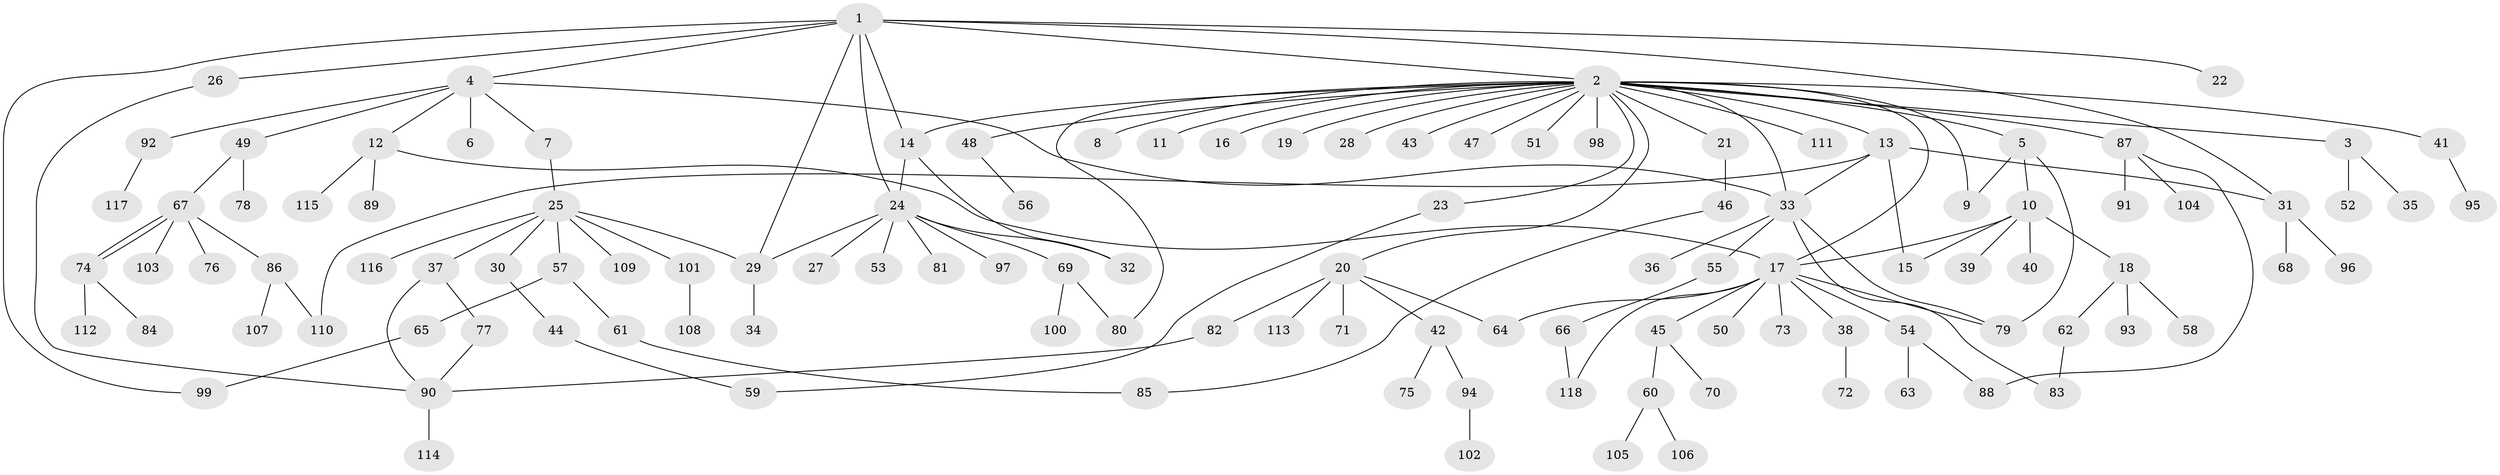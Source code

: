 // Generated by graph-tools (version 1.1) at 2025/49/03/09/25 03:49:53]
// undirected, 118 vertices, 144 edges
graph export_dot {
graph [start="1"]
  node [color=gray90,style=filled];
  1;
  2;
  3;
  4;
  5;
  6;
  7;
  8;
  9;
  10;
  11;
  12;
  13;
  14;
  15;
  16;
  17;
  18;
  19;
  20;
  21;
  22;
  23;
  24;
  25;
  26;
  27;
  28;
  29;
  30;
  31;
  32;
  33;
  34;
  35;
  36;
  37;
  38;
  39;
  40;
  41;
  42;
  43;
  44;
  45;
  46;
  47;
  48;
  49;
  50;
  51;
  52;
  53;
  54;
  55;
  56;
  57;
  58;
  59;
  60;
  61;
  62;
  63;
  64;
  65;
  66;
  67;
  68;
  69;
  70;
  71;
  72;
  73;
  74;
  75;
  76;
  77;
  78;
  79;
  80;
  81;
  82;
  83;
  84;
  85;
  86;
  87;
  88;
  89;
  90;
  91;
  92;
  93;
  94;
  95;
  96;
  97;
  98;
  99;
  100;
  101;
  102;
  103;
  104;
  105;
  106;
  107;
  108;
  109;
  110;
  111;
  112;
  113;
  114;
  115;
  116;
  117;
  118;
  1 -- 2;
  1 -- 4;
  1 -- 14;
  1 -- 22;
  1 -- 24;
  1 -- 26;
  1 -- 29;
  1 -- 31;
  1 -- 99;
  2 -- 3;
  2 -- 5;
  2 -- 8;
  2 -- 9;
  2 -- 11;
  2 -- 13;
  2 -- 14;
  2 -- 16;
  2 -- 17;
  2 -- 19;
  2 -- 20;
  2 -- 21;
  2 -- 23;
  2 -- 28;
  2 -- 33;
  2 -- 41;
  2 -- 43;
  2 -- 47;
  2 -- 48;
  2 -- 51;
  2 -- 80;
  2 -- 87;
  2 -- 98;
  2 -- 111;
  3 -- 35;
  3 -- 52;
  4 -- 6;
  4 -- 7;
  4 -- 12;
  4 -- 33;
  4 -- 49;
  4 -- 92;
  5 -- 9;
  5 -- 10;
  5 -- 79;
  7 -- 25;
  10 -- 15;
  10 -- 17;
  10 -- 18;
  10 -- 39;
  10 -- 40;
  12 -- 17;
  12 -- 89;
  12 -- 115;
  13 -- 15;
  13 -- 31;
  13 -- 33;
  13 -- 110;
  14 -- 24;
  14 -- 32;
  17 -- 38;
  17 -- 45;
  17 -- 50;
  17 -- 54;
  17 -- 64;
  17 -- 73;
  17 -- 79;
  17 -- 118;
  18 -- 58;
  18 -- 62;
  18 -- 93;
  20 -- 42;
  20 -- 64;
  20 -- 71;
  20 -- 82;
  20 -- 113;
  21 -- 46;
  23 -- 59;
  24 -- 27;
  24 -- 29;
  24 -- 32;
  24 -- 53;
  24 -- 69;
  24 -- 81;
  24 -- 97;
  25 -- 29;
  25 -- 30;
  25 -- 37;
  25 -- 57;
  25 -- 101;
  25 -- 109;
  25 -- 116;
  26 -- 90;
  29 -- 34;
  30 -- 44;
  31 -- 68;
  31 -- 96;
  33 -- 36;
  33 -- 55;
  33 -- 79;
  33 -- 83;
  37 -- 77;
  37 -- 90;
  38 -- 72;
  41 -- 95;
  42 -- 75;
  42 -- 94;
  44 -- 59;
  45 -- 60;
  45 -- 70;
  46 -- 85;
  48 -- 56;
  49 -- 67;
  49 -- 78;
  54 -- 63;
  54 -- 88;
  55 -- 66;
  57 -- 61;
  57 -- 65;
  60 -- 105;
  60 -- 106;
  61 -- 85;
  62 -- 83;
  65 -- 99;
  66 -- 118;
  67 -- 74;
  67 -- 74;
  67 -- 76;
  67 -- 86;
  67 -- 103;
  69 -- 80;
  69 -- 100;
  74 -- 84;
  74 -- 112;
  77 -- 90;
  82 -- 90;
  86 -- 107;
  86 -- 110;
  87 -- 88;
  87 -- 91;
  87 -- 104;
  90 -- 114;
  92 -- 117;
  94 -- 102;
  101 -- 108;
}
